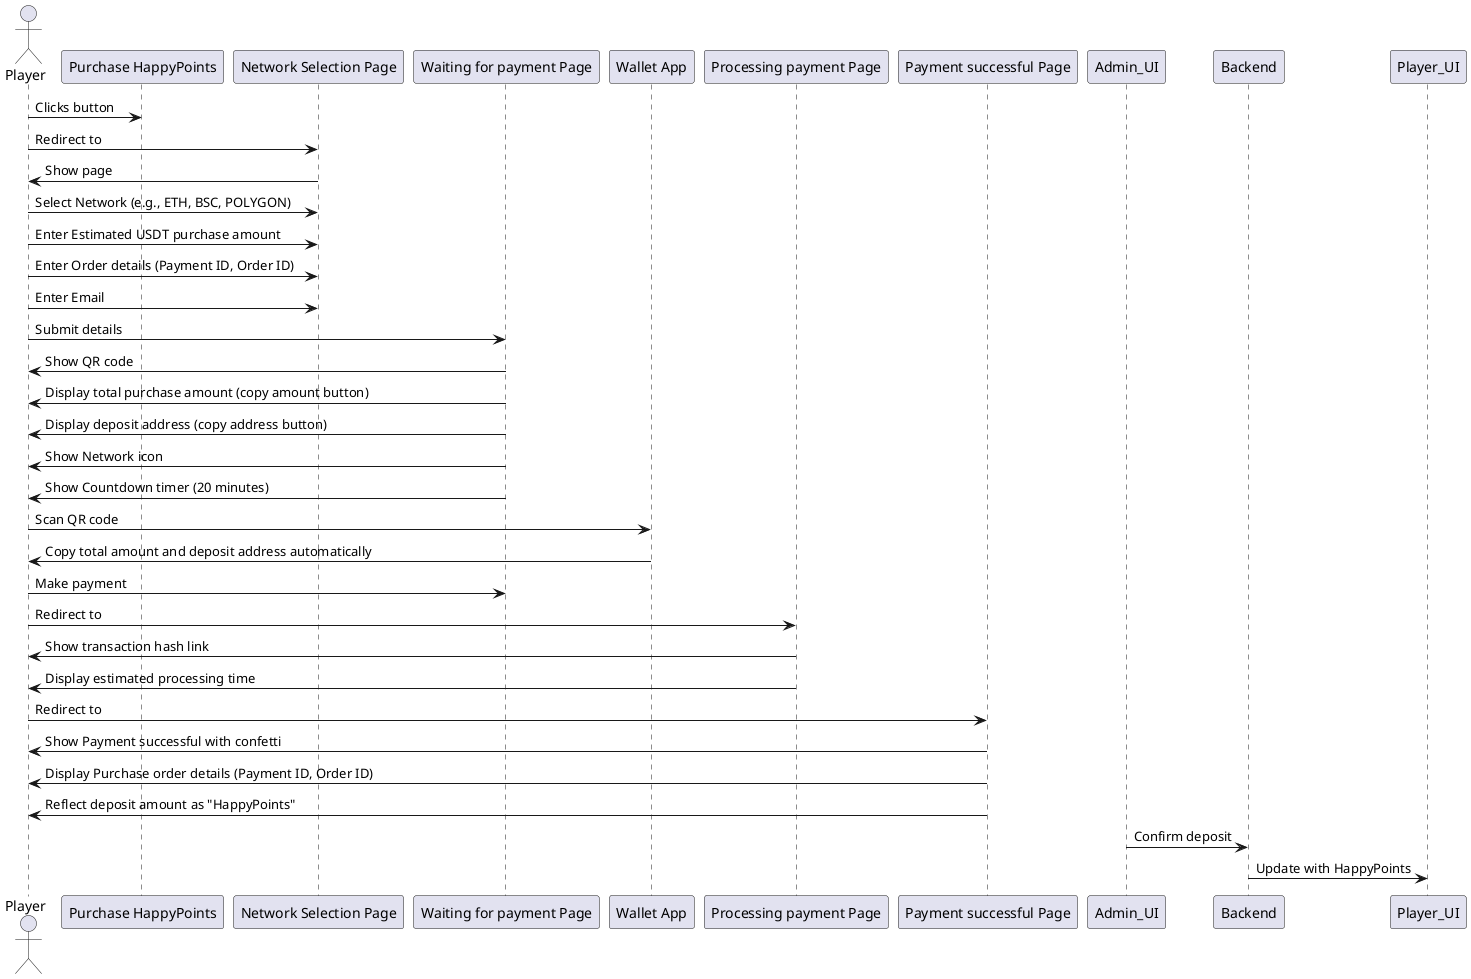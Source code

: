 @startuml
actor Player

Player -> "Purchase HappyPoints" : Clicks button
Player -> "Network Selection Page" : Redirect to
"Network Selection Page" -> Player : Show page

Player -> "Network Selection Page" : Select Network (e.g., ETH, BSC, POLYGON)
Player -> "Network Selection Page" : Enter Estimated USDT purchase amount
Player -> "Network Selection Page" : Enter Order details (Payment ID, Order ID)
Player -> "Network Selection Page" : Enter Email
Player -> "Waiting for payment Page" : Submit details

"Waiting for payment Page" -> Player : Show QR code
"Waiting for payment Page" -> Player : Display total purchase amount (copy amount button)
"Waiting for payment Page" -> Player : Display deposit address (copy address button)
"Waiting for payment Page" -> Player : Show Network icon
"Waiting for payment Page" -> Player : Show Countdown timer (20 minutes)

Player -> "Wallet App" : Scan QR code
"Wallet App" -> Player : Copy total amount and deposit address automatically
Player -> "Waiting for payment Page" : Make payment

Player -> "Processing payment Page" : Redirect to
"Processing payment Page" -> Player : Show transaction hash link
"Processing payment Page" -> Player : Display estimated processing time

Player -> "Payment successful Page" : Redirect to
"Payment successful Page" -> Player : Show Payment successful with confetti
"Payment successful Page" -> Player : Display Purchase order details (Payment ID, Order ID)
"Payment successful Page" -> Player : Reflect deposit amount as "HappyPoints"

Admin_UI -> "Backend" : Confirm deposit
"Backend" -> Player_UI : Update with HappyPoints

@enduml
